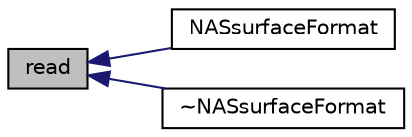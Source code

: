 digraph "read"
{
  bgcolor="transparent";
  edge [fontname="Helvetica",fontsize="10",labelfontname="Helvetica",labelfontsize="10"];
  node [fontname="Helvetica",fontsize="10",shape=record];
  rankdir="LR";
  Node1 [label="read",height=0.2,width=0.4,color="black", fillcolor="grey75", style="filled", fontcolor="black"];
  Node1 -> Node2 [dir="back",color="midnightblue",fontsize="10",style="solid",fontname="Helvetica"];
  Node2 [label="NASsurfaceFormat",height=0.2,width=0.4,color="black",URL="$a01605.html#ae675d9a80ed57120274fd9b2d801ae5a",tooltip="Construct from file name. "];
  Node1 -> Node3 [dir="back",color="midnightblue",fontsize="10",style="solid",fontname="Helvetica"];
  Node3 [label="~NASsurfaceFormat",height=0.2,width=0.4,color="black",URL="$a01605.html#a20a079ae9f10d07cc6fd5926e4498dd6",tooltip="Destructor. "];
}
